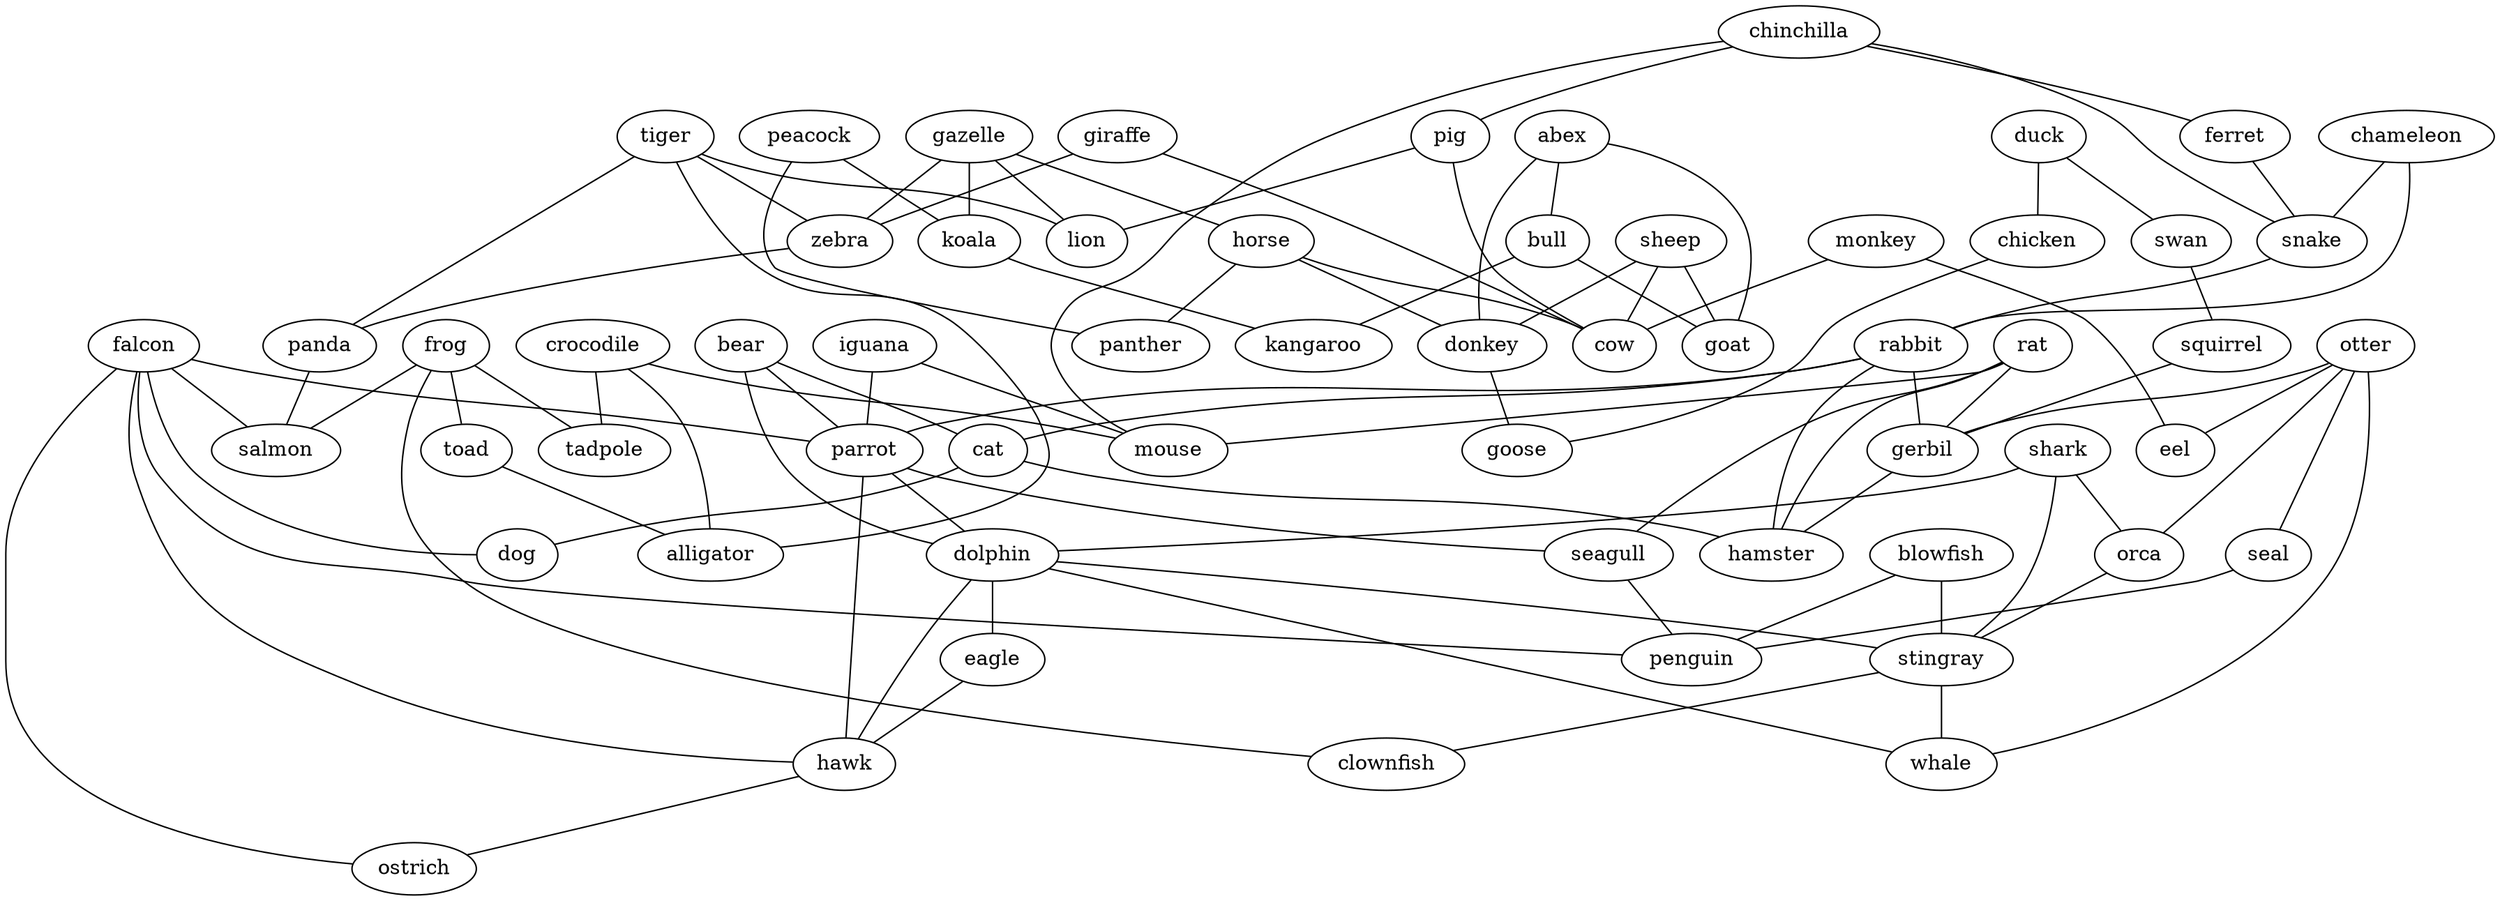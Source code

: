 strict graph G {
peacock;
gazelle;
shark;
abex;
crocodile;
duck;
chicken;
iguana;
sheep;
horse;
monkey;
panther;
swan;
frog;
chinchilla;
squirrel;
chameleon;
bear;
tiger;
ferret;
giraffe;
snake;
rabbit;
bull;
falcon;
otter;
blowfish;
parrot;
rat;
cat;
eel;
seagull;
orca;
donkey;
dolphin;
pig;
goose;
lion;
zebra;
seal;
mouse;
panda;
koala;
tadpole;
stingray;
goat;
eagle;
toad;
kangaroo;
salmon;
clownfish;
whale;
hawk;
gerbil;
penguin;
cow;
dog;
ostrich;
alligator;
hamster;
peacock -- koala  [weight=1];
peacock -- panther  [weight=1];
gazelle -- horse  [weight=1];
gazelle -- koala  [weight=1];
gazelle -- lion  [weight=1];
gazelle -- zebra  [weight=1];
shark -- stingray  [weight=1];
shark -- dolphin  [weight=1];
shark -- orca  [weight=1];
abex -- donkey  [weight=1];
abex -- goat  [weight=1];
abex -- bull  [weight=1];
crocodile -- alligator  [weight=1];
crocodile -- tadpole  [weight=1];
crocodile -- mouse  [weight=1];
duck -- chicken  [weight=1];
duck -- swan  [weight=1];
chicken -- goose  [weight=1];
iguana -- mouse  [weight=1];
iguana -- parrot  [weight=1];
sheep -- donkey  [weight=1];
sheep -- goat  [weight=1];
sheep -- cow  [weight=1];
horse -- donkey  [weight=1];
horse -- panther  [weight=1];
horse -- cow  [weight=1];
monkey -- eel  [weight=1];
monkey -- cow  [weight=1];
swan -- squirrel  [weight=1];
frog -- toad  [weight=1];
frog -- salmon  [weight=1];
frog -- tadpole  [weight=1];
frog -- clownfish  [weight=1];
chinchilla -- ferret  [weight=1];
chinchilla -- mouse  [weight=1];
chinchilla -- snake  [weight=1];
chinchilla -- pig  [weight=1];
squirrel -- gerbil  [weight=1];
chameleon -- snake  [weight=1];
chameleon -- rabbit  [weight=1];
bear -- dolphin  [weight=1];
bear -- parrot  [weight=1];
bear -- cat  [weight=1];
tiger -- alligator  [weight=1];
tiger -- lion  [weight=1];
tiger -- zebra  [weight=1];
tiger -- panda  [weight=1];
ferret -- snake  [weight=1];
giraffe -- zebra  [weight=1];
giraffe -- cow  [weight=1];
snake -- rabbit  [weight=1];
rabbit -- gerbil  [weight=1];
rabbit -- parrot  [weight=1];
rabbit -- cat  [weight=1];
rabbit -- hamster  [weight=1];
bull -- kangaroo  [weight=1];
bull -- goat  [weight=1];
falcon -- parrot  [weight=1];
falcon -- salmon  [weight=1];
falcon -- dog  [weight=1];
falcon -- ostrich  [weight=1];
falcon -- hawk  [weight=1];
falcon -- penguin  [weight=1];
otter -- gerbil  [weight=1];
otter -- seal  [weight=1];
otter -- eel  [weight=1];
otter -- whale  [weight=1];
otter -- orca  [weight=1];
blowfish -- stingray  [weight=1];
blowfish -- penguin  [weight=1];
parrot -- dolphin  [weight=1];
parrot -- seagull  [weight=1];
parrot -- hawk  [weight=1];
rat -- seagull  [weight=1];
rat -- mouse  [weight=1];
rat -- gerbil  [weight=1];
rat -- hamster  [weight=1];
cat -- dog  [weight=1];
cat -- hamster  [weight=1];
seagull -- penguin  [weight=1];
orca -- stingray  [weight=1];
donkey -- goose  [weight=1];
dolphin -- eagle  [weight=1];
dolphin -- stingray  [weight=1];
dolphin -- whale  [weight=1];
dolphin -- hawk  [weight=1];
pig -- cow  [weight=1];
pig -- lion  [weight=1];
zebra -- panda  [weight=1];
seal -- penguin  [weight=1];
panda -- salmon  [weight=1];
koala -- kangaroo  [weight=1];
stingray -- clownfish  [weight=1];
stingray -- whale  [weight=1];
eagle -- hawk  [weight=1];
toad -- alligator  [weight=1];
hawk -- ostrich  [weight=1];
gerbil -- hamster  [weight=1];
}
